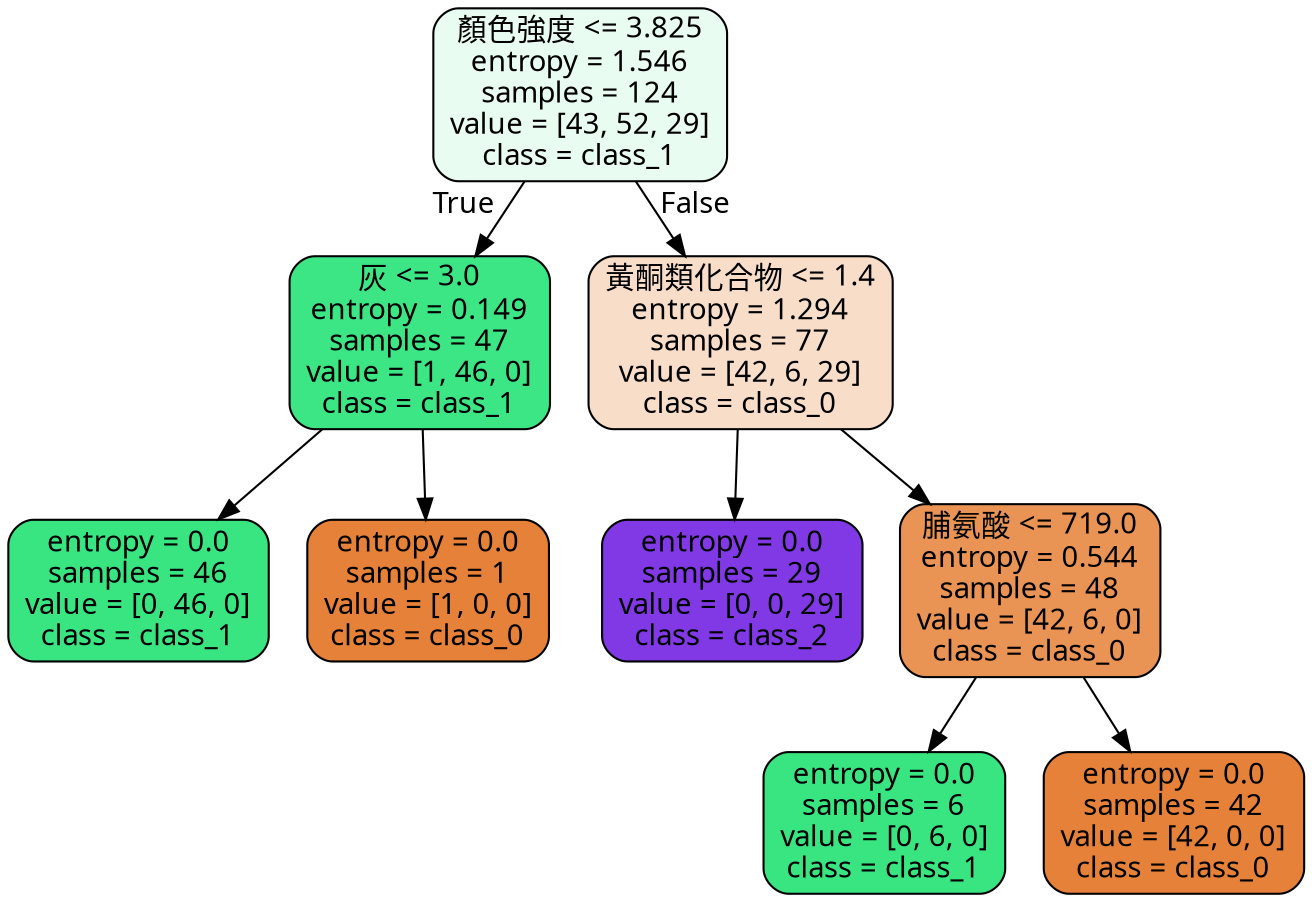 digraph Tree {
node [shape=box, style="filled, rounded", color="black", fontname=PMingLiu] ;
edge [fontname=PMingLiu] ;
0 [label="顏色強度 <= 3.825\nentropy = 1.546\nsamples = 124\nvalue = [43, 52, 29]\nclass = class_1", fillcolor="#e9fcf1"] ;
1 [label="灰 <= 3.0\nentropy = 0.149\nsamples = 47\nvalue = [1, 46, 0]\nclass = class_1", fillcolor="#3de684"] ;
0 -> 1 [labeldistance=2.5, labelangle=45, headlabel="True"] ;
2 [label="entropy = 0.0\nsamples = 46\nvalue = [0, 46, 0]\nclass = class_1", fillcolor="#39e581"] ;
1 -> 2 ;
3 [label="entropy = 0.0\nsamples = 1\nvalue = [1, 0, 0]\nclass = class_0", fillcolor="#e58139"] ;
1 -> 3 ;
4 [label="黃酮類化合物 <= 1.4\nentropy = 1.294\nsamples = 77\nvalue = [42, 6, 29]\nclass = class_0", fillcolor="#f8ddc9"] ;
0 -> 4 [labeldistance=2.5, labelangle=-45, headlabel="False"] ;
5 [label="entropy = 0.0\nsamples = 29\nvalue = [0, 0, 29]\nclass = class_2", fillcolor="#8139e5"] ;
4 -> 5 ;
6 [label="脯氨酸 <= 719.0\nentropy = 0.544\nsamples = 48\nvalue = [42, 6, 0]\nclass = class_0", fillcolor="#e99355"] ;
4 -> 6 ;
7 [label="entropy = 0.0\nsamples = 6\nvalue = [0, 6, 0]\nclass = class_1", fillcolor="#39e581"] ;
6 -> 7 ;
8 [label="entropy = 0.0\nsamples = 42\nvalue = [42, 0, 0]\nclass = class_0", fillcolor="#e58139"] ;
6 -> 8 ;
}
